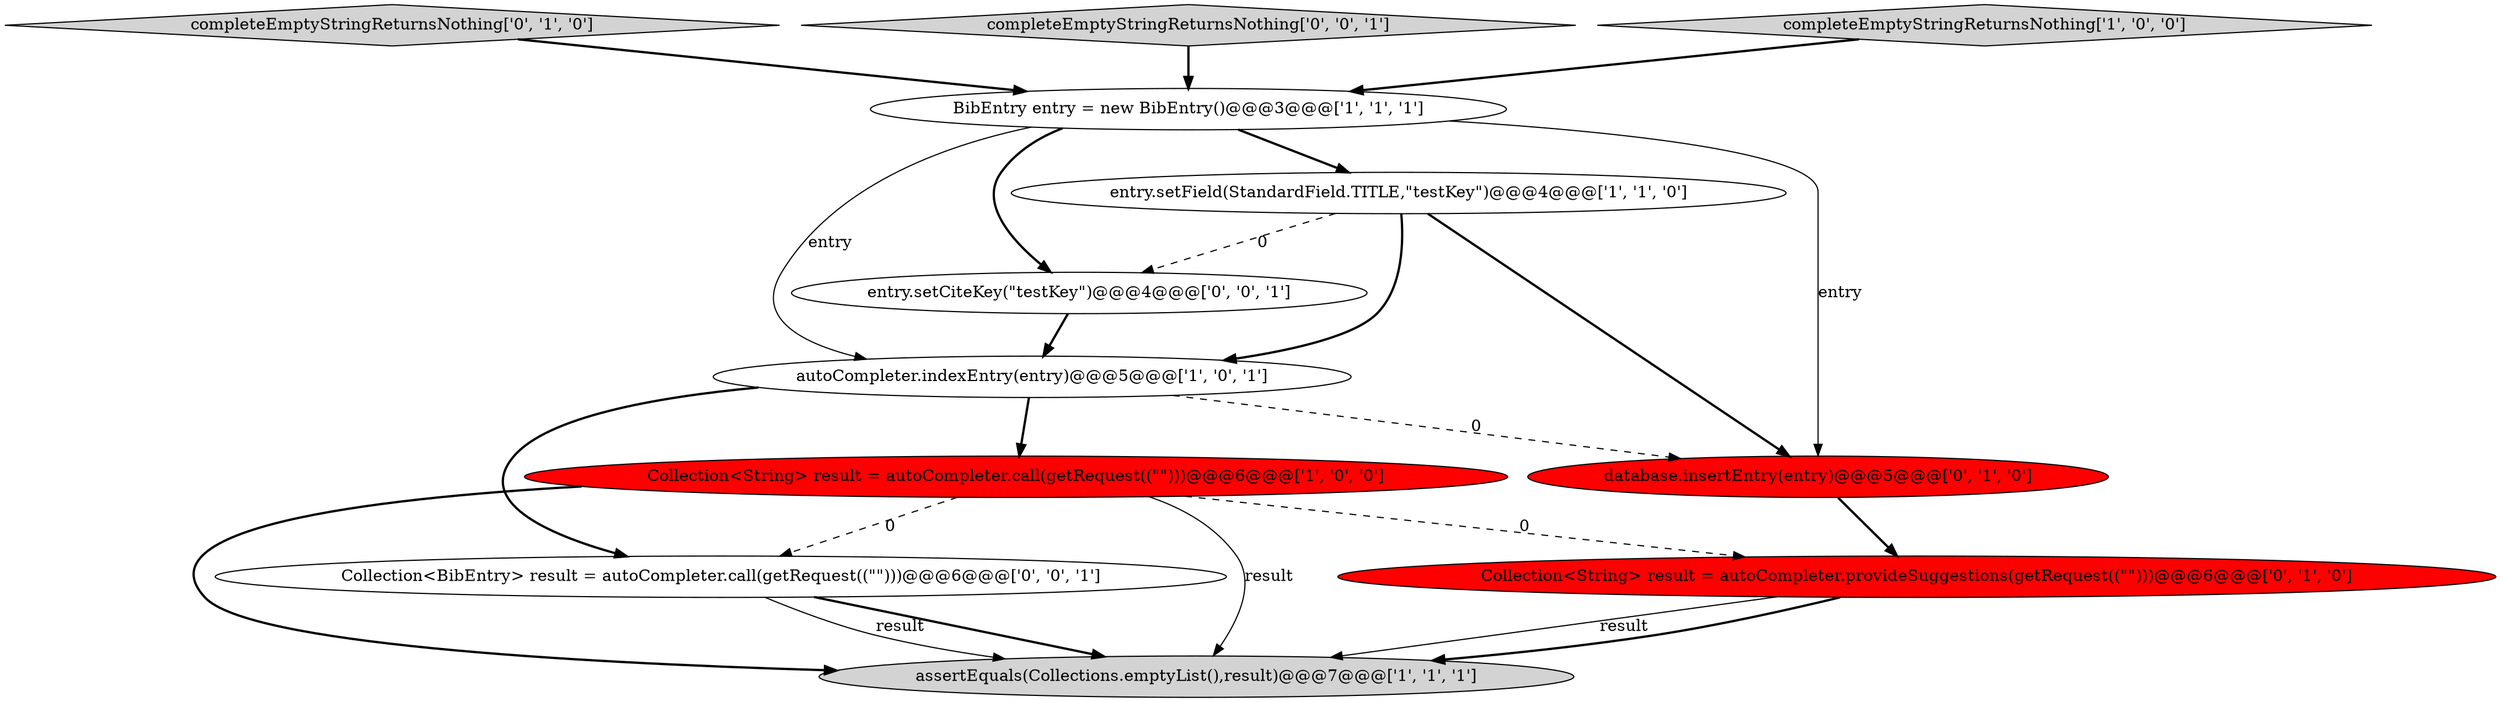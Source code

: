 digraph {
2 [style = filled, label = "autoCompleter.indexEntry(entry)@@@5@@@['1', '0', '1']", fillcolor = white, shape = ellipse image = "AAA0AAABBB1BBB"];
9 [style = filled, label = "entry.setCiteKey(\"testKey\")@@@4@@@['0', '0', '1']", fillcolor = white, shape = ellipse image = "AAA0AAABBB3BBB"];
7 [style = filled, label = "completeEmptyStringReturnsNothing['0', '1', '0']", fillcolor = lightgray, shape = diamond image = "AAA0AAABBB2BBB"];
3 [style = filled, label = "entry.setField(StandardField.TITLE,\"testKey\")@@@4@@@['1', '1', '0']", fillcolor = white, shape = ellipse image = "AAA0AAABBB1BBB"];
4 [style = filled, label = "assertEquals(Collections.emptyList(),result)@@@7@@@['1', '1', '1']", fillcolor = lightgray, shape = ellipse image = "AAA0AAABBB1BBB"];
8 [style = filled, label = "Collection<String> result = autoCompleter.provideSuggestions(getRequest((\"\")))@@@6@@@['0', '1', '0']", fillcolor = red, shape = ellipse image = "AAA1AAABBB2BBB"];
10 [style = filled, label = "completeEmptyStringReturnsNothing['0', '0', '1']", fillcolor = lightgray, shape = diamond image = "AAA0AAABBB3BBB"];
5 [style = filled, label = "Collection<String> result = autoCompleter.call(getRequest((\"\")))@@@6@@@['1', '0', '0']", fillcolor = red, shape = ellipse image = "AAA1AAABBB1BBB"];
0 [style = filled, label = "completeEmptyStringReturnsNothing['1', '0', '0']", fillcolor = lightgray, shape = diamond image = "AAA0AAABBB1BBB"];
1 [style = filled, label = "BibEntry entry = new BibEntry()@@@3@@@['1', '1', '1']", fillcolor = white, shape = ellipse image = "AAA0AAABBB1BBB"];
11 [style = filled, label = "Collection<BibEntry> result = autoCompleter.call(getRequest((\"\")))@@@6@@@['0', '0', '1']", fillcolor = white, shape = ellipse image = "AAA0AAABBB3BBB"];
6 [style = filled, label = "database.insertEntry(entry)@@@5@@@['0', '1', '0']", fillcolor = red, shape = ellipse image = "AAA1AAABBB2BBB"];
5->4 [style = solid, label="result"];
7->1 [style = bold, label=""];
9->2 [style = bold, label=""];
11->4 [style = bold, label=""];
11->4 [style = solid, label="result"];
1->3 [style = bold, label=""];
3->6 [style = bold, label=""];
8->4 [style = solid, label="result"];
1->9 [style = bold, label=""];
1->2 [style = solid, label="entry"];
3->2 [style = bold, label=""];
5->11 [style = dashed, label="0"];
3->9 [style = dashed, label="0"];
0->1 [style = bold, label=""];
1->6 [style = solid, label="entry"];
5->4 [style = bold, label=""];
6->8 [style = bold, label=""];
2->6 [style = dashed, label="0"];
5->8 [style = dashed, label="0"];
8->4 [style = bold, label=""];
10->1 [style = bold, label=""];
2->11 [style = bold, label=""];
2->5 [style = bold, label=""];
}

